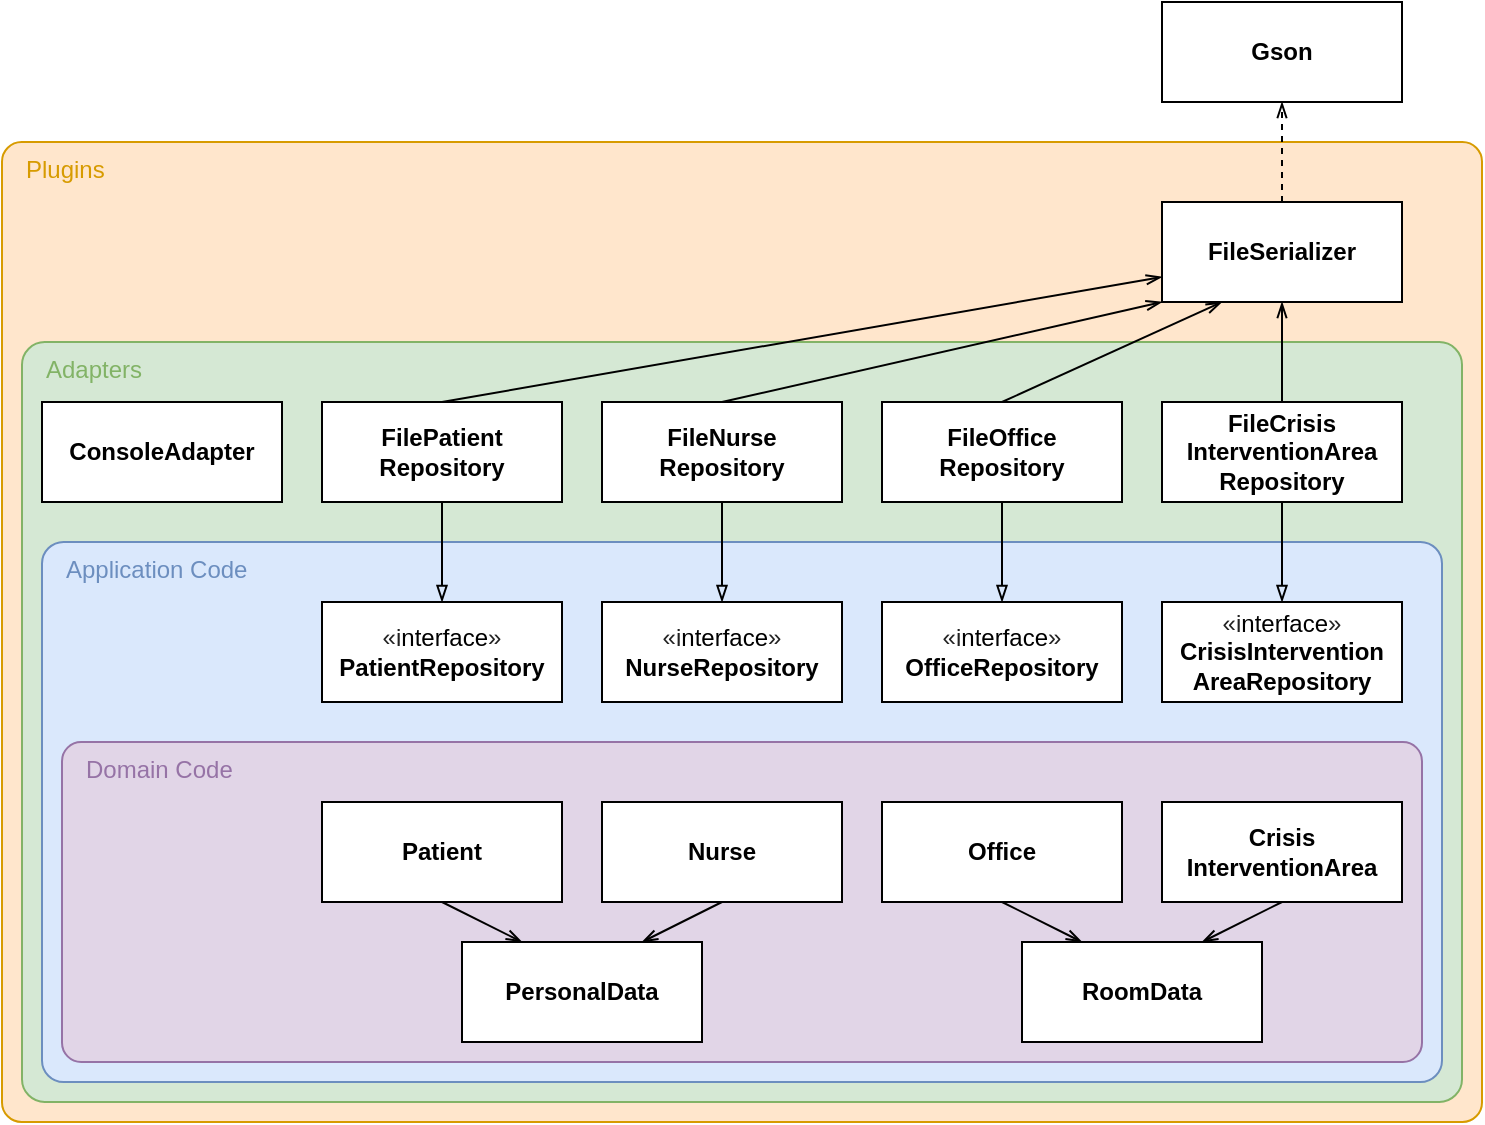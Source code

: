 <mxfile version="26.0.16">
  <diagram name="Page-1" id="HXpyyeB6FARbqLuSaLaP">
    <mxGraphModel dx="1008" dy="1706" grid="1" gridSize="10" guides="1" tooltips="1" connect="1" arrows="1" fold="1" page="1" pageScale="1" pageWidth="827" pageHeight="1169" math="0" shadow="0">
      <root>
        <mxCell id="0" />
        <mxCell id="1" parent="0" />
        <mxCell id="ciugVP7JTnhn2zJ3oB86-11" value="&amp;nbsp; &amp;nbsp;Plugins" style="rounded=1;whiteSpace=wrap;html=1;fillColor=#ffe6cc;strokeColor=#D79B00;align=left;verticalAlign=top;fontColor=#D79B00;arcSize=2;" vertex="1" parent="1">
          <mxGeometry x="60" y="-80" width="740" height="490" as="geometry" />
        </mxCell>
        <mxCell id="ciugVP7JTnhn2zJ3oB86-10" value="&amp;nbsp; &amp;nbsp;Adapters" style="rounded=1;whiteSpace=wrap;html=1;fillColor=#d5e8d4;strokeColor=#82B366;align=left;verticalAlign=top;fontColor=#82B366;arcSize=3;" vertex="1" parent="1">
          <mxGeometry x="70" y="20" width="720" height="380" as="geometry" />
        </mxCell>
        <mxCell id="ciugVP7JTnhn2zJ3oB86-9" value="&amp;nbsp; &amp;nbsp;Application Code" style="rounded=1;whiteSpace=wrap;html=1;fillColor=#dae8fc;strokeColor=#6c8ebf;align=left;verticalAlign=top;fontColor=#6C8EBF;arcSize=4;" vertex="1" parent="1">
          <mxGeometry x="80" y="120" width="700" height="270" as="geometry" />
        </mxCell>
        <mxCell id="ciugVP7JTnhn2zJ3oB86-8" value="&amp;nbsp; &amp;nbsp;Domain Code" style="rounded=1;whiteSpace=wrap;html=1;fillColor=#e1d5e7;strokeColor=#9673a6;align=left;verticalAlign=top;fontStyle=0;fontColor=#9673A6;arcSize=6;" vertex="1" parent="1">
          <mxGeometry x="90" y="220" width="680" height="160" as="geometry" />
        </mxCell>
        <mxCell id="ciugVP7JTnhn2zJ3oB86-12" value="PersonalData" style="rounded=0;whiteSpace=wrap;html=1;fontStyle=1" vertex="1" parent="1">
          <mxGeometry x="290" y="320" width="120" height="50" as="geometry" />
        </mxCell>
        <mxCell id="ciugVP7JTnhn2zJ3oB86-21" style="rounded=0;orthogonalLoop=1;jettySize=auto;html=1;exitX=0.5;exitY=1;exitDx=0;exitDy=0;entryX=0.25;entryY=0;entryDx=0;entryDy=0;endArrow=openThin;endFill=0;" edge="1" parent="1" source="ciugVP7JTnhn2zJ3oB86-13" target="ciugVP7JTnhn2zJ3oB86-12">
          <mxGeometry relative="1" as="geometry" />
        </mxCell>
        <mxCell id="ciugVP7JTnhn2zJ3oB86-13" value="Patient" style="rounded=0;whiteSpace=wrap;html=1;fontStyle=1" vertex="1" parent="1">
          <mxGeometry x="220" y="250" width="120" height="50" as="geometry" />
        </mxCell>
        <mxCell id="ciugVP7JTnhn2zJ3oB86-20" style="rounded=0;orthogonalLoop=1;jettySize=auto;html=1;exitX=0.5;exitY=1;exitDx=0;exitDy=0;entryX=0.75;entryY=0;entryDx=0;entryDy=0;endArrow=openThin;endFill=0;" edge="1" parent="1" source="ciugVP7JTnhn2zJ3oB86-14" target="ciugVP7JTnhn2zJ3oB86-12">
          <mxGeometry relative="1" as="geometry" />
        </mxCell>
        <mxCell id="ciugVP7JTnhn2zJ3oB86-14" value="Nurse" style="rounded=0;whiteSpace=wrap;html=1;fontStyle=1" vertex="1" parent="1">
          <mxGeometry x="360" y="250" width="120" height="50" as="geometry" />
        </mxCell>
        <mxCell id="ciugVP7JTnhn2zJ3oB86-19" style="rounded=0;orthogonalLoop=1;jettySize=auto;html=1;exitX=0.5;exitY=1;exitDx=0;exitDy=0;entryX=0.25;entryY=0;entryDx=0;entryDy=0;endArrow=openThin;endFill=0;" edge="1" parent="1" source="ciugVP7JTnhn2zJ3oB86-15" target="ciugVP7JTnhn2zJ3oB86-17">
          <mxGeometry relative="1" as="geometry" />
        </mxCell>
        <mxCell id="ciugVP7JTnhn2zJ3oB86-15" value="Office" style="rounded=0;whiteSpace=wrap;html=1;fontStyle=1" vertex="1" parent="1">
          <mxGeometry x="500" y="250" width="120" height="50" as="geometry" />
        </mxCell>
        <mxCell id="ciugVP7JTnhn2zJ3oB86-18" style="rounded=0;orthogonalLoop=1;jettySize=auto;html=1;exitX=0.5;exitY=1;exitDx=0;exitDy=0;entryX=0.75;entryY=0;entryDx=0;entryDy=0;endArrow=openThin;endFill=0;" edge="1" parent="1" source="ciugVP7JTnhn2zJ3oB86-16" target="ciugVP7JTnhn2zJ3oB86-17">
          <mxGeometry relative="1" as="geometry" />
        </mxCell>
        <mxCell id="ciugVP7JTnhn2zJ3oB86-16" value="Crisis&lt;div&gt;Intervention&lt;span style=&quot;background-color: transparent; color: light-dark(rgb(0, 0, 0), rgb(255, 255, 255));&quot;&gt;Area&lt;/span&gt;&lt;/div&gt;" style="rounded=0;whiteSpace=wrap;html=1;fontStyle=1" vertex="1" parent="1">
          <mxGeometry x="640" y="250" width="120" height="50" as="geometry" />
        </mxCell>
        <mxCell id="ciugVP7JTnhn2zJ3oB86-17" value="RoomData" style="rounded=0;whiteSpace=wrap;html=1;fontStyle=1" vertex="1" parent="1">
          <mxGeometry x="570" y="320" width="120" height="50" as="geometry" />
        </mxCell>
        <mxCell id="ciugVP7JTnhn2zJ3oB86-40" style="edgeStyle=orthogonalEdgeStyle;rounded=0;orthogonalLoop=1;jettySize=auto;html=1;exitX=0.5;exitY=1;exitDx=0;exitDy=0;entryX=0.5;entryY=0;entryDx=0;entryDy=0;endArrow=blockThin;endFill=0;" edge="1" parent="1" source="ciugVP7JTnhn2zJ3oB86-32" target="ciugVP7JTnhn2zJ3oB86-22">
          <mxGeometry relative="1" as="geometry" />
        </mxCell>
        <mxCell id="ciugVP7JTnhn2zJ3oB86-22" value="&lt;div&gt;&lt;font style=&quot;background-color: light-dark(#ffffff, var(--ge-dark-color, #121212));&quot; face=&quot;Helvetica&quot;&gt;&lt;span style=&quot;color: rgb(34, 34, 34); text-align: left; white-space-collapse: break-spaces;&quot;&gt;«i&lt;/span&gt;&lt;span style=&quot;color: light-dark(rgb(0, 0, 0), rgb(255, 255, 255));&quot;&gt;nterface&lt;/span&gt;&lt;span style=&quot;color: rgb(34, 34, 34); text-align: left; white-space-collapse: break-spaces;&quot;&gt;&lt;font&gt;»&lt;/font&gt;&lt;/span&gt;&lt;/font&gt;&lt;/div&gt;&lt;font style=&quot;&quot;&gt;&lt;b style=&quot;background-color: light-dark(#ffffff, var(--ge-dark-color, #121212));&quot;&gt;PatientRepository&lt;/b&gt;&lt;/font&gt;" style="rounded=0;whiteSpace=wrap;html=1;" vertex="1" parent="1">
          <mxGeometry x="220" y="150" width="120" height="50" as="geometry" />
        </mxCell>
        <mxCell id="ciugVP7JTnhn2zJ3oB86-39" style="edgeStyle=orthogonalEdgeStyle;rounded=0;orthogonalLoop=1;jettySize=auto;html=1;exitX=0.5;exitY=1;exitDx=0;exitDy=0;entryX=0.5;entryY=0;entryDx=0;entryDy=0;endArrow=blockThin;endFill=0;" edge="1" parent="1" source="ciugVP7JTnhn2zJ3oB86-31" target="ciugVP7JTnhn2zJ3oB86-23">
          <mxGeometry relative="1" as="geometry" />
        </mxCell>
        <mxCell id="ciugVP7JTnhn2zJ3oB86-23" value="&lt;div&gt;&lt;font style=&quot;background-color: light-dark(#ffffff, var(--ge-dark-color, #121212));&quot; face=&quot;Helvetica&quot;&gt;&lt;span style=&quot;color: rgb(34, 34, 34); text-align: left; white-space-collapse: break-spaces;&quot;&gt;«i&lt;/span&gt;&lt;span style=&quot;color: light-dark(rgb(0, 0, 0), rgb(255, 255, 255));&quot;&gt;nterface&lt;/span&gt;&lt;span style=&quot;color: rgb(34, 34, 34); text-align: left; white-space-collapse: break-spaces;&quot;&gt;&lt;font&gt;»&lt;/font&gt;&lt;/span&gt;&lt;/font&gt;&lt;/div&gt;&lt;font style=&quot;&quot;&gt;&lt;b style=&quot;background-color: light-dark(#ffffff, var(--ge-dark-color, #121212));&quot;&gt;NurseRepository&lt;/b&gt;&lt;/font&gt;" style="rounded=0;whiteSpace=wrap;html=1;" vertex="1" parent="1">
          <mxGeometry x="360" y="150" width="120" height="50" as="geometry" />
        </mxCell>
        <mxCell id="ciugVP7JTnhn2zJ3oB86-38" style="edgeStyle=orthogonalEdgeStyle;rounded=0;orthogonalLoop=1;jettySize=auto;html=1;exitX=0.5;exitY=1;exitDx=0;exitDy=0;entryX=0.5;entryY=0;entryDx=0;entryDy=0;endArrow=blockThin;endFill=0;" edge="1" parent="1" source="ciugVP7JTnhn2zJ3oB86-29" target="ciugVP7JTnhn2zJ3oB86-24">
          <mxGeometry relative="1" as="geometry" />
        </mxCell>
        <mxCell id="ciugVP7JTnhn2zJ3oB86-24" value="&lt;div&gt;&lt;font style=&quot;background-color: light-dark(#ffffff, var(--ge-dark-color, #121212));&quot; face=&quot;Helvetica&quot;&gt;&lt;span style=&quot;color: rgb(34, 34, 34); text-align: left; white-space-collapse: break-spaces;&quot;&gt;«i&lt;/span&gt;&lt;span style=&quot;color: light-dark(rgb(0, 0, 0), rgb(255, 255, 255));&quot;&gt;nterface&lt;/span&gt;&lt;span style=&quot;color: rgb(34, 34, 34); text-align: left; white-space-collapse: break-spaces;&quot;&gt;&lt;font&gt;»&lt;/font&gt;&lt;/span&gt;&lt;/font&gt;&lt;/div&gt;&lt;font style=&quot;&quot;&gt;&lt;b style=&quot;background-color: light-dark(#ffffff, var(--ge-dark-color, #121212));&quot;&gt;OfficeRepository&lt;/b&gt;&lt;/font&gt;" style="rounded=0;whiteSpace=wrap;html=1;" vertex="1" parent="1">
          <mxGeometry x="500" y="150" width="120" height="50" as="geometry" />
        </mxCell>
        <mxCell id="ciugVP7JTnhn2zJ3oB86-37" style="edgeStyle=orthogonalEdgeStyle;rounded=0;orthogonalLoop=1;jettySize=auto;html=1;exitX=0.5;exitY=1;exitDx=0;exitDy=0;entryX=0.5;entryY=0;entryDx=0;entryDy=0;endArrow=blockThin;endFill=0;" edge="1" parent="1" source="ciugVP7JTnhn2zJ3oB86-28" target="ciugVP7JTnhn2zJ3oB86-25">
          <mxGeometry relative="1" as="geometry" />
        </mxCell>
        <mxCell id="ciugVP7JTnhn2zJ3oB86-25" value="&lt;div&gt;&lt;font style=&quot;background-color: light-dark(#ffffff, var(--ge-dark-color, #121212));&quot; face=&quot;Helvetica&quot;&gt;&lt;span style=&quot;color: rgb(34, 34, 34); text-align: left; white-space-collapse: break-spaces;&quot;&gt;«i&lt;/span&gt;&lt;span style=&quot;color: light-dark(rgb(0, 0, 0), rgb(255, 255, 255));&quot;&gt;nterface&lt;/span&gt;&lt;span style=&quot;color: rgb(34, 34, 34); text-align: left; white-space-collapse: break-spaces;&quot;&gt;&lt;font&gt;»&lt;/font&gt;&lt;/span&gt;&lt;/font&gt;&lt;/div&gt;&lt;font style=&quot;&quot;&gt;&lt;b style=&quot;background-color: light-dark(#ffffff, var(--ge-dark-color, #121212));&quot;&gt;CrisisIntervention&lt;/b&gt;&lt;/font&gt;&lt;div&gt;&lt;font style=&quot;&quot;&gt;&lt;b style=&quot;background-color: light-dark(#ffffff, var(--ge-dark-color, #121212));&quot;&gt;AreaRepository&lt;/b&gt;&lt;/font&gt;&lt;/div&gt;" style="rounded=0;whiteSpace=wrap;html=1;" vertex="1" parent="1">
          <mxGeometry x="640" y="150" width="120" height="50" as="geometry" />
        </mxCell>
        <mxCell id="ciugVP7JTnhn2zJ3oB86-27" value="&lt;b&gt;ConsoleAdapter&lt;/b&gt;" style="rounded=0;whiteSpace=wrap;html=1;" vertex="1" parent="1">
          <mxGeometry x="80" y="50" width="120" height="50" as="geometry" />
        </mxCell>
        <mxCell id="ciugVP7JTnhn2zJ3oB86-41" style="edgeStyle=orthogonalEdgeStyle;rounded=0;orthogonalLoop=1;jettySize=auto;html=1;exitX=0.5;exitY=0;exitDx=0;exitDy=0;entryX=0.5;entryY=1;entryDx=0;entryDy=0;endArrow=openThin;endFill=0;" edge="1" parent="1" source="ciugVP7JTnhn2zJ3oB86-28" target="ciugVP7JTnhn2zJ3oB86-34">
          <mxGeometry relative="1" as="geometry" />
        </mxCell>
        <mxCell id="ciugVP7JTnhn2zJ3oB86-28" value="&lt;div&gt;&lt;b style=&quot;color: light-dark(rgb(0, 0, 0), rgb(255, 255, 255)); background-color: light-dark(#ffffff, var(--ge-dark-color, #121212));&quot;&gt;FileCrisis&lt;/b&gt;&lt;/div&gt;&lt;div&gt;&lt;b style=&quot;color: light-dark(rgb(0, 0, 0), rgb(255, 255, 255)); background-color: light-dark(#ffffff, var(--ge-dark-color, #121212));&quot;&gt;Intervention&lt;/b&gt;&lt;b style=&quot;color: light-dark(rgb(0, 0, 0), rgb(255, 255, 255)); background-color: light-dark(#ffffff, var(--ge-dark-color, #121212));&quot;&gt;Area&lt;/b&gt;&lt;/div&gt;&lt;div&gt;&lt;b style=&quot;color: light-dark(rgb(0, 0, 0), rgb(255, 255, 255)); background-color: light-dark(#ffffff, var(--ge-dark-color, #121212));&quot;&gt;Repository&lt;/b&gt;&lt;/div&gt;" style="rounded=0;whiteSpace=wrap;html=1;" vertex="1" parent="1">
          <mxGeometry x="640" y="50" width="120" height="50" as="geometry" />
        </mxCell>
        <mxCell id="ciugVP7JTnhn2zJ3oB86-42" style="rounded=0;orthogonalLoop=1;jettySize=auto;html=1;exitX=0.5;exitY=0;exitDx=0;exitDy=0;entryX=0.25;entryY=1;entryDx=0;entryDy=0;endArrow=openThin;endFill=0;" edge="1" parent="1" source="ciugVP7JTnhn2zJ3oB86-29" target="ciugVP7JTnhn2zJ3oB86-34">
          <mxGeometry relative="1" as="geometry" />
        </mxCell>
        <mxCell id="ciugVP7JTnhn2zJ3oB86-29" value="&lt;div&gt;&lt;span style=&quot;background-color: rgb(255, 255, 255);&quot;&gt;&lt;b&gt;FileOffice&lt;/b&gt;&lt;/span&gt;&lt;/div&gt;&lt;div&gt;&lt;span style=&quot;background-color: rgb(255, 255, 255);&quot;&gt;&lt;b&gt;Repository&lt;/b&gt;&lt;/span&gt;&lt;/div&gt;" style="rounded=0;whiteSpace=wrap;html=1;" vertex="1" parent="1">
          <mxGeometry x="500" y="50" width="120" height="50" as="geometry" />
        </mxCell>
        <mxCell id="ciugVP7JTnhn2zJ3oB86-43" style="rounded=0;orthogonalLoop=1;jettySize=auto;html=1;exitX=0.5;exitY=0;exitDx=0;exitDy=0;entryX=0;entryY=1;entryDx=0;entryDy=0;endArrow=openThin;endFill=0;" edge="1" parent="1" source="ciugVP7JTnhn2zJ3oB86-31" target="ciugVP7JTnhn2zJ3oB86-34">
          <mxGeometry relative="1" as="geometry" />
        </mxCell>
        <mxCell id="ciugVP7JTnhn2zJ3oB86-31" value="&lt;div&gt;&lt;span style=&quot;background-color: rgb(255, 255, 255);&quot;&gt;&lt;b&gt;FileNurse&lt;/b&gt;&lt;/span&gt;&lt;/div&gt;&lt;div&gt;&lt;span style=&quot;background-color: rgb(255, 255, 255);&quot;&gt;&lt;b&gt;Repository&lt;/b&gt;&lt;/span&gt;&lt;/div&gt;" style="rounded=0;whiteSpace=wrap;html=1;" vertex="1" parent="1">
          <mxGeometry x="360" y="50" width="120" height="50" as="geometry" />
        </mxCell>
        <mxCell id="ciugVP7JTnhn2zJ3oB86-44" style="rounded=0;orthogonalLoop=1;jettySize=auto;html=1;exitX=0.5;exitY=0;exitDx=0;exitDy=0;entryX=0;entryY=0.75;entryDx=0;entryDy=0;endArrow=openThin;endFill=0;" edge="1" parent="1" source="ciugVP7JTnhn2zJ3oB86-32" target="ciugVP7JTnhn2zJ3oB86-34">
          <mxGeometry relative="1" as="geometry" />
        </mxCell>
        <mxCell id="ciugVP7JTnhn2zJ3oB86-32" value="&lt;div&gt;&lt;span style=&quot;background-color: rgb(255, 255, 255);&quot;&gt;&lt;b&gt;FilePatient&lt;/b&gt;&lt;/span&gt;&lt;/div&gt;&lt;div&gt;&lt;span style=&quot;background-color: rgb(255, 255, 255);&quot;&gt;&lt;b&gt;Repository&lt;/b&gt;&lt;/span&gt;&lt;/div&gt;" style="rounded=0;whiteSpace=wrap;html=1;" vertex="1" parent="1">
          <mxGeometry x="220" y="50" width="120" height="50" as="geometry" />
        </mxCell>
        <mxCell id="ciugVP7JTnhn2zJ3oB86-36" style="edgeStyle=orthogonalEdgeStyle;rounded=0;orthogonalLoop=1;jettySize=auto;html=1;exitX=0.5;exitY=0;exitDx=0;exitDy=0;entryX=0.5;entryY=1;entryDx=0;entryDy=0;endArrow=openThin;endFill=0;dashed=1;" edge="1" parent="1" source="ciugVP7JTnhn2zJ3oB86-34" target="ciugVP7JTnhn2zJ3oB86-35">
          <mxGeometry relative="1" as="geometry" />
        </mxCell>
        <mxCell id="ciugVP7JTnhn2zJ3oB86-34" value="&lt;b&gt;FileSerializer&lt;/b&gt;" style="rounded=0;whiteSpace=wrap;html=1;" vertex="1" parent="1">
          <mxGeometry x="640" y="-50" width="120" height="50" as="geometry" />
        </mxCell>
        <mxCell id="ciugVP7JTnhn2zJ3oB86-35" value="&lt;b&gt;Gson&lt;/b&gt;" style="rounded=0;whiteSpace=wrap;html=1;" vertex="1" parent="1">
          <mxGeometry x="640" y="-150" width="120" height="50" as="geometry" />
        </mxCell>
      </root>
    </mxGraphModel>
  </diagram>
</mxfile>
